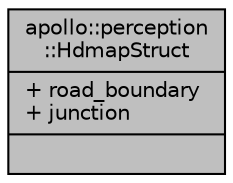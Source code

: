 digraph "apollo::perception::HdmapStruct"
{
  edge [fontname="Helvetica",fontsize="10",labelfontname="Helvetica",labelfontsize="10"];
  node [fontname="Helvetica",fontsize="10",shape=record];
  Node1 [label="{apollo::perception\l::HdmapStruct\n|+ road_boundary\l+ junction\l|}",height=0.2,width=0.4,color="black", fillcolor="grey75", style="filled" fontcolor="black"];
}

